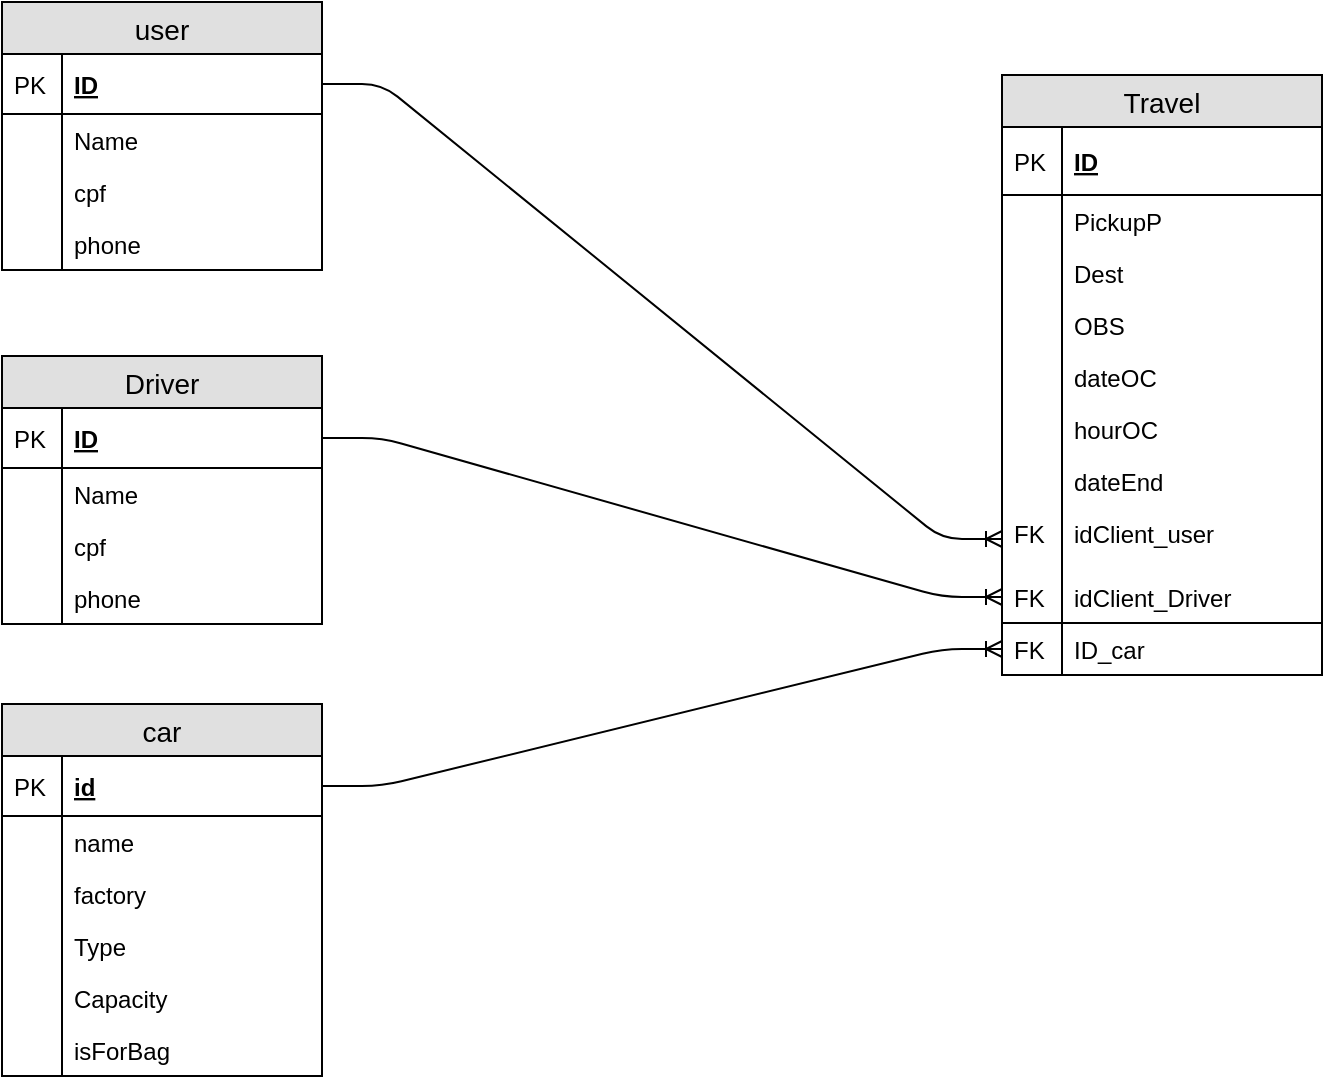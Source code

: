 <mxfile version="12.1.0" type="device" pages="1"><diagram id="Yo9X2UWu87_VzLokjqyb" name="Page-1"><mxGraphModel dx="1408" dy="699" grid="1" gridSize="10" guides="1" tooltips="1" connect="1" arrows="1" fold="1" page="1" pageScale="1" pageWidth="827" pageHeight="1169" math="0" shadow="0"><root><mxCell id="0"/><mxCell id="1" parent="0"/><mxCell id="LmkLiaBcBBgQpzDo_tDO-5" value="user" style="swimlane;fontStyle=0;childLayout=stackLayout;horizontal=1;startSize=26;fillColor=#e0e0e0;horizontalStack=0;resizeParent=1;resizeParentMax=0;resizeLast=0;collapsible=1;marginBottom=0;swimlaneFillColor=#ffffff;align=center;fontSize=14;" parent="1" vertex="1"><mxGeometry x="70" y="70" width="160" height="134" as="geometry"/></mxCell><mxCell id="LmkLiaBcBBgQpzDo_tDO-6" value="ID" style="shape=partialRectangle;top=0;left=0;right=0;bottom=1;align=left;verticalAlign=middle;fillColor=none;spacingLeft=34;spacingRight=4;overflow=hidden;rotatable=0;points=[[0,0.5],[1,0.5]];portConstraint=eastwest;dropTarget=0;fontStyle=5;fontSize=12;" parent="LmkLiaBcBBgQpzDo_tDO-5" vertex="1"><mxGeometry y="26" width="160" height="30" as="geometry"/></mxCell><mxCell id="LmkLiaBcBBgQpzDo_tDO-7" value="PK" style="shape=partialRectangle;top=0;left=0;bottom=0;fillColor=none;align=left;verticalAlign=middle;spacingLeft=4;spacingRight=4;overflow=hidden;rotatable=0;points=[];portConstraint=eastwest;part=1;fontSize=12;" parent="LmkLiaBcBBgQpzDo_tDO-6" vertex="1" connectable="0"><mxGeometry width="30" height="30" as="geometry"/></mxCell><mxCell id="LmkLiaBcBBgQpzDo_tDO-8" value="Name" style="shape=partialRectangle;top=0;left=0;right=0;bottom=0;align=left;verticalAlign=top;fillColor=none;spacingLeft=34;spacingRight=4;overflow=hidden;rotatable=0;points=[[0,0.5],[1,0.5]];portConstraint=eastwest;dropTarget=0;fontSize=12;" parent="LmkLiaBcBBgQpzDo_tDO-5" vertex="1"><mxGeometry y="56" width="160" height="26" as="geometry"/></mxCell><mxCell id="LmkLiaBcBBgQpzDo_tDO-9" value="" style="shape=partialRectangle;top=0;left=0;bottom=0;fillColor=none;align=left;verticalAlign=top;spacingLeft=4;spacingRight=4;overflow=hidden;rotatable=0;points=[];portConstraint=eastwest;part=1;fontSize=12;" parent="LmkLiaBcBBgQpzDo_tDO-8" vertex="1" connectable="0"><mxGeometry width="30" height="26" as="geometry"/></mxCell><mxCell id="LmkLiaBcBBgQpzDo_tDO-10" value="cpf" style="shape=partialRectangle;top=0;left=0;right=0;bottom=0;align=left;verticalAlign=top;fillColor=none;spacingLeft=34;spacingRight=4;overflow=hidden;rotatable=0;points=[[0,0.5],[1,0.5]];portConstraint=eastwest;dropTarget=0;fontSize=12;" parent="LmkLiaBcBBgQpzDo_tDO-5" vertex="1"><mxGeometry y="82" width="160" height="26" as="geometry"/></mxCell><mxCell id="LmkLiaBcBBgQpzDo_tDO-11" value="" style="shape=partialRectangle;top=0;left=0;bottom=0;fillColor=none;align=left;verticalAlign=top;spacingLeft=4;spacingRight=4;overflow=hidden;rotatable=0;points=[];portConstraint=eastwest;part=1;fontSize=12;" parent="LmkLiaBcBBgQpzDo_tDO-10" vertex="1" connectable="0"><mxGeometry width="30" height="26" as="geometry"/></mxCell><mxCell id="LmkLiaBcBBgQpzDo_tDO-12" value="phone" style="shape=partialRectangle;top=0;left=0;right=0;bottom=0;align=left;verticalAlign=top;fillColor=none;spacingLeft=34;spacingRight=4;overflow=hidden;rotatable=0;points=[[0,0.5],[1,0.5]];portConstraint=eastwest;dropTarget=0;fontSize=12;" parent="LmkLiaBcBBgQpzDo_tDO-5" vertex="1"><mxGeometry y="108" width="160" height="26" as="geometry"/></mxCell><mxCell id="LmkLiaBcBBgQpzDo_tDO-13" value="" style="shape=partialRectangle;top=0;left=0;bottom=0;fillColor=none;align=left;verticalAlign=top;spacingLeft=4;spacingRight=4;overflow=hidden;rotatable=0;points=[];portConstraint=eastwest;part=1;fontSize=12;" parent="LmkLiaBcBBgQpzDo_tDO-12" vertex="1" connectable="0"><mxGeometry width="30" height="26" as="geometry"/></mxCell><mxCell id="LmkLiaBcBBgQpzDo_tDO-28" value="Travel" style="swimlane;fontStyle=0;childLayout=stackLayout;horizontal=1;startSize=26;fillColor=#e0e0e0;horizontalStack=0;resizeParent=1;resizeParentMax=0;resizeLast=0;collapsible=1;marginBottom=0;swimlaneFillColor=#ffffff;align=center;fontSize=14;" parent="1" vertex="1"><mxGeometry x="570" y="106.5" width="160" height="300" as="geometry"/></mxCell><mxCell id="LmkLiaBcBBgQpzDo_tDO-29" value="ID" style="shape=partialRectangle;top=0;left=0;right=0;bottom=1;align=left;verticalAlign=middle;fillColor=none;spacingLeft=34;spacingRight=4;overflow=hidden;rotatable=0;points=[[0,0.5],[1,0.5]];portConstraint=eastwest;dropTarget=0;fontStyle=5;fontSize=12;" parent="LmkLiaBcBBgQpzDo_tDO-28" vertex="1"><mxGeometry y="26" width="160" height="34" as="geometry"/></mxCell><mxCell id="LmkLiaBcBBgQpzDo_tDO-30" value="PK" style="shape=partialRectangle;top=0;left=0;bottom=0;fillColor=none;align=left;verticalAlign=middle;spacingLeft=4;spacingRight=4;overflow=hidden;rotatable=0;points=[];portConstraint=eastwest;part=1;fontSize=12;" parent="LmkLiaBcBBgQpzDo_tDO-29" vertex="1" connectable="0"><mxGeometry width="30" height="34" as="geometry"/></mxCell><mxCell id="LmkLiaBcBBgQpzDo_tDO-31" value="PickupP" style="shape=partialRectangle;top=0;left=0;right=0;bottom=0;align=left;verticalAlign=top;fillColor=none;spacingLeft=34;spacingRight=4;overflow=hidden;rotatable=0;points=[[0,0.5],[1,0.5]];portConstraint=eastwest;dropTarget=0;fontSize=12;" parent="LmkLiaBcBBgQpzDo_tDO-28" vertex="1"><mxGeometry y="60" width="160" height="26" as="geometry"/></mxCell><mxCell id="LmkLiaBcBBgQpzDo_tDO-32" value="" style="shape=partialRectangle;top=0;left=0;bottom=0;fillColor=none;align=left;verticalAlign=top;spacingLeft=4;spacingRight=4;overflow=hidden;rotatable=0;points=[];portConstraint=eastwest;part=1;fontSize=12;" parent="LmkLiaBcBBgQpzDo_tDO-31" vertex="1" connectable="0"><mxGeometry width="30" height="26" as="geometry"/></mxCell><mxCell id="LmkLiaBcBBgQpzDo_tDO-33" value="Dest" style="shape=partialRectangle;top=0;left=0;right=0;bottom=0;align=left;verticalAlign=top;fillColor=none;spacingLeft=34;spacingRight=4;overflow=hidden;rotatable=0;points=[[0,0.5],[1,0.5]];portConstraint=eastwest;dropTarget=0;fontSize=12;" parent="LmkLiaBcBBgQpzDo_tDO-28" vertex="1"><mxGeometry y="86" width="160" height="26" as="geometry"/></mxCell><mxCell id="LmkLiaBcBBgQpzDo_tDO-34" value="" style="shape=partialRectangle;top=0;left=0;bottom=0;fillColor=none;align=left;verticalAlign=top;spacingLeft=4;spacingRight=4;overflow=hidden;rotatable=0;points=[];portConstraint=eastwest;part=1;fontSize=12;" parent="LmkLiaBcBBgQpzDo_tDO-33" vertex="1" connectable="0"><mxGeometry width="30" height="26" as="geometry"/></mxCell><mxCell id="LmkLiaBcBBgQpzDo_tDO-35" value="OBS" style="shape=partialRectangle;top=0;left=0;right=0;bottom=0;align=left;verticalAlign=top;fillColor=none;spacingLeft=34;spacingRight=4;overflow=hidden;rotatable=0;points=[[0,0.5],[1,0.5]];portConstraint=eastwest;dropTarget=0;fontSize=12;" parent="LmkLiaBcBBgQpzDo_tDO-28" vertex="1"><mxGeometry y="112" width="160" height="26" as="geometry"/></mxCell><mxCell id="LmkLiaBcBBgQpzDo_tDO-36" value="" style="shape=partialRectangle;top=0;left=0;bottom=0;fillColor=none;align=left;verticalAlign=top;spacingLeft=4;spacingRight=4;overflow=hidden;rotatable=0;points=[];portConstraint=eastwest;part=1;fontSize=12;" parent="LmkLiaBcBBgQpzDo_tDO-35" vertex="1" connectable="0"><mxGeometry width="30" height="26" as="geometry"/></mxCell><mxCell id="B7GCjlic0kJ-du0ESSUH-9" value="dateOC" style="shape=partialRectangle;top=0;left=0;right=0;bottom=0;align=left;verticalAlign=top;fillColor=none;spacingLeft=34;spacingRight=4;overflow=hidden;rotatable=0;points=[[0,0.5],[1,0.5]];portConstraint=eastwest;dropTarget=0;fontSize=12;" vertex="1" parent="LmkLiaBcBBgQpzDo_tDO-28"><mxGeometry y="138" width="160" height="26" as="geometry"/></mxCell><mxCell id="B7GCjlic0kJ-du0ESSUH-10" value="" style="shape=partialRectangle;top=0;left=0;bottom=0;fillColor=none;align=left;verticalAlign=top;spacingLeft=4;spacingRight=4;overflow=hidden;rotatable=0;points=[];portConstraint=eastwest;part=1;fontSize=12;" vertex="1" connectable="0" parent="B7GCjlic0kJ-du0ESSUH-9"><mxGeometry width="30" height="26" as="geometry"/></mxCell><mxCell id="B7GCjlic0kJ-du0ESSUH-13" value="hourOC&#10;" style="shape=partialRectangle;top=0;left=0;right=0;bottom=0;align=left;verticalAlign=top;fillColor=none;spacingLeft=34;spacingRight=4;overflow=hidden;rotatable=0;points=[[0,0.5],[1,0.5]];portConstraint=eastwest;dropTarget=0;fontSize=12;" vertex="1" parent="LmkLiaBcBBgQpzDo_tDO-28"><mxGeometry y="164" width="160" height="26" as="geometry"/></mxCell><mxCell id="B7GCjlic0kJ-du0ESSUH-14" value="" style="shape=partialRectangle;top=0;left=0;bottom=0;fillColor=none;align=left;verticalAlign=top;spacingLeft=4;spacingRight=4;overflow=hidden;rotatable=0;points=[];portConstraint=eastwest;part=1;fontSize=12;" vertex="1" connectable="0" parent="B7GCjlic0kJ-du0ESSUH-13"><mxGeometry width="30" height="26" as="geometry"/></mxCell><mxCell id="B7GCjlic0kJ-du0ESSUH-15" value="dateEnd" style="shape=partialRectangle;top=0;left=0;right=0;bottom=0;align=left;verticalAlign=top;fillColor=none;spacingLeft=34;spacingRight=4;overflow=hidden;rotatable=0;points=[[0,0.5],[1,0.5]];portConstraint=eastwest;dropTarget=0;fontSize=12;" vertex="1" parent="LmkLiaBcBBgQpzDo_tDO-28"><mxGeometry y="190" width="160" height="26" as="geometry"/></mxCell><mxCell id="B7GCjlic0kJ-du0ESSUH-16" value="" style="shape=partialRectangle;top=0;left=0;bottom=0;fillColor=none;align=left;verticalAlign=top;spacingLeft=4;spacingRight=4;overflow=hidden;rotatable=0;points=[];portConstraint=eastwest;part=1;fontSize=12;" vertex="1" connectable="0" parent="B7GCjlic0kJ-du0ESSUH-15"><mxGeometry width="30" height="26" as="geometry"/></mxCell><mxCell id="LmkLiaBcBBgQpzDo_tDO-37" value="idClient_user" style="shape=partialRectangle;top=0;left=0;right=0;bottom=0;align=left;verticalAlign=top;fillColor=none;spacingLeft=34;spacingRight=4;overflow=hidden;rotatable=0;points=[[0,0.5],[1,0.5]];portConstraint=eastwest;dropTarget=0;fontSize=12;" parent="LmkLiaBcBBgQpzDo_tDO-28" vertex="1"><mxGeometry y="216" width="160" height="32" as="geometry"/></mxCell><mxCell id="LmkLiaBcBBgQpzDo_tDO-38" value="FK" style="shape=partialRectangle;top=0;left=0;bottom=0;fillColor=none;align=left;verticalAlign=top;spacingLeft=4;spacingRight=4;overflow=hidden;rotatable=0;points=[];portConstraint=eastwest;part=1;fontSize=12;" parent="LmkLiaBcBBgQpzDo_tDO-37" vertex="1" connectable="0"><mxGeometry width="30" height="32" as="geometry"/></mxCell><mxCell id="LmkLiaBcBBgQpzDo_tDO-39" value="idClient_Driver" style="shape=partialRectangle;top=0;left=0;right=0;bottom=1;align=left;verticalAlign=top;fillColor=none;spacingLeft=34;spacingRight=4;overflow=hidden;rotatable=0;points=[[0,0.5],[1,0.5]];portConstraint=eastwest;dropTarget=0;fontSize=12;" parent="LmkLiaBcBBgQpzDo_tDO-28" vertex="1"><mxGeometry y="248" width="160" height="26" as="geometry"/></mxCell><mxCell id="LmkLiaBcBBgQpzDo_tDO-40" value="FK" style="shape=partialRectangle;top=0;left=0;bottom=0;fillColor=none;align=left;verticalAlign=top;spacingLeft=4;spacingRight=4;overflow=hidden;rotatable=0;points=[];portConstraint=eastwest;part=1;fontSize=12;" parent="LmkLiaBcBBgQpzDo_tDO-39" vertex="1" connectable="0"><mxGeometry width="30" height="26" as="geometry"/></mxCell><mxCell id="LmkLiaBcBBgQpzDo_tDO-56" value="ID_car&#10;" style="shape=partialRectangle;top=0;left=0;right=0;bottom=1;align=left;verticalAlign=top;fillColor=none;spacingLeft=34;spacingRight=4;overflow=hidden;rotatable=0;points=[[0,0.5],[1,0.5]];portConstraint=eastwest;dropTarget=0;fontSize=12;" parent="LmkLiaBcBBgQpzDo_tDO-28" vertex="1"><mxGeometry y="274" width="160" height="26" as="geometry"/></mxCell><mxCell id="LmkLiaBcBBgQpzDo_tDO-57" value="FK" style="shape=partialRectangle;top=0;left=0;bottom=0;fillColor=none;align=left;verticalAlign=top;spacingLeft=4;spacingRight=4;overflow=hidden;rotatable=0;points=[];portConstraint=eastwest;part=1;fontSize=12;" parent="LmkLiaBcBBgQpzDo_tDO-56" vertex="1" connectable="0"><mxGeometry width="30" height="26" as="geometry"/></mxCell><mxCell id="LmkLiaBcBBgQpzDo_tDO-43" value="Driver" style="swimlane;fontStyle=0;childLayout=stackLayout;horizontal=1;startSize=26;fillColor=#e0e0e0;horizontalStack=0;resizeParent=1;resizeParentMax=0;resizeLast=0;collapsible=1;marginBottom=0;swimlaneFillColor=#ffffff;align=center;fontSize=14;" parent="1" vertex="1"><mxGeometry x="70" y="247" width="160" height="134" as="geometry"/></mxCell><mxCell id="LmkLiaBcBBgQpzDo_tDO-44" value="ID" style="shape=partialRectangle;top=0;left=0;right=0;bottom=1;align=left;verticalAlign=middle;fillColor=none;spacingLeft=34;spacingRight=4;overflow=hidden;rotatable=0;points=[[0,0.5],[1,0.5]];portConstraint=eastwest;dropTarget=0;fontStyle=5;fontSize=12;" parent="LmkLiaBcBBgQpzDo_tDO-43" vertex="1"><mxGeometry y="26" width="160" height="30" as="geometry"/></mxCell><mxCell id="LmkLiaBcBBgQpzDo_tDO-45" value="PK" style="shape=partialRectangle;top=0;left=0;bottom=0;fillColor=none;align=left;verticalAlign=middle;spacingLeft=4;spacingRight=4;overflow=hidden;rotatable=0;points=[];portConstraint=eastwest;part=1;fontSize=12;" parent="LmkLiaBcBBgQpzDo_tDO-44" vertex="1" connectable="0"><mxGeometry width="30" height="30" as="geometry"/></mxCell><mxCell id="LmkLiaBcBBgQpzDo_tDO-46" value="Name" style="shape=partialRectangle;top=0;left=0;right=0;bottom=0;align=left;verticalAlign=top;fillColor=none;spacingLeft=34;spacingRight=4;overflow=hidden;rotatable=0;points=[[0,0.5],[1,0.5]];portConstraint=eastwest;dropTarget=0;fontSize=12;" parent="LmkLiaBcBBgQpzDo_tDO-43" vertex="1"><mxGeometry y="56" width="160" height="26" as="geometry"/></mxCell><mxCell id="LmkLiaBcBBgQpzDo_tDO-47" value="" style="shape=partialRectangle;top=0;left=0;bottom=0;fillColor=none;align=left;verticalAlign=top;spacingLeft=4;spacingRight=4;overflow=hidden;rotatable=0;points=[];portConstraint=eastwest;part=1;fontSize=12;" parent="LmkLiaBcBBgQpzDo_tDO-46" vertex="1" connectable="0"><mxGeometry width="30" height="26" as="geometry"/></mxCell><mxCell id="LmkLiaBcBBgQpzDo_tDO-48" value="cpf" style="shape=partialRectangle;top=0;left=0;right=0;bottom=0;align=left;verticalAlign=top;fillColor=none;spacingLeft=34;spacingRight=4;overflow=hidden;rotatable=0;points=[[0,0.5],[1,0.5]];portConstraint=eastwest;dropTarget=0;fontSize=12;" parent="LmkLiaBcBBgQpzDo_tDO-43" vertex="1"><mxGeometry y="82" width="160" height="26" as="geometry"/></mxCell><mxCell id="LmkLiaBcBBgQpzDo_tDO-49" value="" style="shape=partialRectangle;top=0;left=0;bottom=0;fillColor=none;align=left;verticalAlign=top;spacingLeft=4;spacingRight=4;overflow=hidden;rotatable=0;points=[];portConstraint=eastwest;part=1;fontSize=12;" parent="LmkLiaBcBBgQpzDo_tDO-48" vertex="1" connectable="0"><mxGeometry width="30" height="26" as="geometry"/></mxCell><mxCell id="LmkLiaBcBBgQpzDo_tDO-50" value="phone" style="shape=partialRectangle;top=0;left=0;right=0;bottom=0;align=left;verticalAlign=top;fillColor=none;spacingLeft=34;spacingRight=4;overflow=hidden;rotatable=0;points=[[0,0.5],[1,0.5]];portConstraint=eastwest;dropTarget=0;fontSize=12;" parent="LmkLiaBcBBgQpzDo_tDO-43" vertex="1"><mxGeometry y="108" width="160" height="26" as="geometry"/></mxCell><mxCell id="LmkLiaBcBBgQpzDo_tDO-51" value="" style="shape=partialRectangle;top=0;left=0;bottom=0;fillColor=none;align=left;verticalAlign=top;spacingLeft=4;spacingRight=4;overflow=hidden;rotatable=0;points=[];portConstraint=eastwest;part=1;fontSize=12;" parent="LmkLiaBcBBgQpzDo_tDO-50" vertex="1" connectable="0"><mxGeometry width="30" height="26" as="geometry"/></mxCell><mxCell id="LmkLiaBcBBgQpzDo_tDO-54" value="" style="edgeStyle=entityRelationEdgeStyle;fontSize=12;html=1;endArrow=ERoneToMany;entryX=0;entryY=0.5;entryDx=0;entryDy=0;" parent="1" source="LmkLiaBcBBgQpzDo_tDO-6" target="LmkLiaBcBBgQpzDo_tDO-37" edge="1"><mxGeometry width="100" height="100" relative="1" as="geometry"><mxPoint x="80" y="488.5" as="sourcePoint"/><mxPoint x="380" y="198.5" as="targetPoint"/></mxGeometry></mxCell><mxCell id="LmkLiaBcBBgQpzDo_tDO-55" value="" style="edgeStyle=entityRelationEdgeStyle;fontSize=12;html=1;endArrow=ERoneToMany;entryX=0;entryY=0.5;entryDx=0;entryDy=0;exitX=1;exitY=0.5;exitDx=0;exitDy=0;" parent="1" source="LmkLiaBcBBgQpzDo_tDO-44" target="LmkLiaBcBBgQpzDo_tDO-39" edge="1"><mxGeometry width="100" height="100" relative="1" as="geometry"><mxPoint x="80" y="488.5" as="sourcePoint"/><mxPoint x="180" y="388.5" as="targetPoint"/></mxGeometry></mxCell><mxCell id="LmkLiaBcBBgQpzDo_tDO-58" value="car" style="swimlane;fontStyle=0;childLayout=stackLayout;horizontal=1;startSize=26;fillColor=#e0e0e0;horizontalStack=0;resizeParent=1;resizeParentMax=0;resizeLast=0;collapsible=1;marginBottom=0;swimlaneFillColor=#ffffff;align=center;fontSize=14;" parent="1" vertex="1"><mxGeometry x="70" y="421" width="160" height="186" as="geometry"/></mxCell><mxCell id="LmkLiaBcBBgQpzDo_tDO-59" value="id" style="shape=partialRectangle;top=0;left=0;right=0;bottom=1;align=left;verticalAlign=middle;fillColor=none;spacingLeft=34;spacingRight=4;overflow=hidden;rotatable=0;points=[[0,0.5],[1,0.5]];portConstraint=eastwest;dropTarget=0;fontStyle=5;fontSize=12;" parent="LmkLiaBcBBgQpzDo_tDO-58" vertex="1"><mxGeometry y="26" width="160" height="30" as="geometry"/></mxCell><mxCell id="LmkLiaBcBBgQpzDo_tDO-60" value="PK" style="shape=partialRectangle;top=0;left=0;bottom=0;fillColor=none;align=left;verticalAlign=middle;spacingLeft=4;spacingRight=4;overflow=hidden;rotatable=0;points=[];portConstraint=eastwest;part=1;fontSize=12;" parent="LmkLiaBcBBgQpzDo_tDO-59" vertex="1" connectable="0"><mxGeometry width="30" height="30" as="geometry"/></mxCell><mxCell id="LmkLiaBcBBgQpzDo_tDO-61" value="name" style="shape=partialRectangle;top=0;left=0;right=0;bottom=0;align=left;verticalAlign=top;fillColor=none;spacingLeft=34;spacingRight=4;overflow=hidden;rotatable=0;points=[[0,0.5],[1,0.5]];portConstraint=eastwest;dropTarget=0;fontSize=12;" parent="LmkLiaBcBBgQpzDo_tDO-58" vertex="1"><mxGeometry y="56" width="160" height="26" as="geometry"/></mxCell><mxCell id="LmkLiaBcBBgQpzDo_tDO-62" value="" style="shape=partialRectangle;top=0;left=0;bottom=0;fillColor=none;align=left;verticalAlign=top;spacingLeft=4;spacingRight=4;overflow=hidden;rotatable=0;points=[];portConstraint=eastwest;part=1;fontSize=12;" parent="LmkLiaBcBBgQpzDo_tDO-61" vertex="1" connectable="0"><mxGeometry width="30" height="26" as="geometry"/></mxCell><mxCell id="LmkLiaBcBBgQpzDo_tDO-63" value="factory" style="shape=partialRectangle;top=0;left=0;right=0;bottom=0;align=left;verticalAlign=top;fillColor=none;spacingLeft=34;spacingRight=4;overflow=hidden;rotatable=0;points=[[0,0.5],[1,0.5]];portConstraint=eastwest;dropTarget=0;fontSize=12;" parent="LmkLiaBcBBgQpzDo_tDO-58" vertex="1"><mxGeometry y="82" width="160" height="26" as="geometry"/></mxCell><mxCell id="LmkLiaBcBBgQpzDo_tDO-64" value="" style="shape=partialRectangle;top=0;left=0;bottom=0;fillColor=none;align=left;verticalAlign=top;spacingLeft=4;spacingRight=4;overflow=hidden;rotatable=0;points=[];portConstraint=eastwest;part=1;fontSize=12;" parent="LmkLiaBcBBgQpzDo_tDO-63" vertex="1" connectable="0"><mxGeometry width="30" height="26" as="geometry"/></mxCell><mxCell id="LmkLiaBcBBgQpzDo_tDO-65" value="Type" style="shape=partialRectangle;top=0;left=0;right=0;bottom=0;align=left;verticalAlign=top;fillColor=none;spacingLeft=34;spacingRight=4;overflow=hidden;rotatable=0;points=[[0,0.5],[1,0.5]];portConstraint=eastwest;dropTarget=0;fontSize=12;" parent="LmkLiaBcBBgQpzDo_tDO-58" vertex="1"><mxGeometry y="108" width="160" height="26" as="geometry"/></mxCell><mxCell id="LmkLiaBcBBgQpzDo_tDO-66" value="" style="shape=partialRectangle;top=0;left=0;bottom=0;fillColor=none;align=left;verticalAlign=top;spacingLeft=4;spacingRight=4;overflow=hidden;rotatable=0;points=[];portConstraint=eastwest;part=1;fontSize=12;" parent="LmkLiaBcBBgQpzDo_tDO-65" vertex="1" connectable="0"><mxGeometry width="30" height="26" as="geometry"/></mxCell><mxCell id="LmkLiaBcBBgQpzDo_tDO-67" value="Capacity" style="shape=partialRectangle;top=0;left=0;right=0;bottom=0;align=left;verticalAlign=top;fillColor=none;spacingLeft=34;spacingRight=4;overflow=hidden;rotatable=0;points=[[0,0.5],[1,0.5]];portConstraint=eastwest;dropTarget=0;fontSize=12;" parent="LmkLiaBcBBgQpzDo_tDO-58" vertex="1"><mxGeometry y="134" width="160" height="26" as="geometry"/></mxCell><mxCell id="LmkLiaBcBBgQpzDo_tDO-68" value="" style="shape=partialRectangle;top=0;left=0;bottom=0;fillColor=none;align=left;verticalAlign=top;spacingLeft=4;spacingRight=4;overflow=hidden;rotatable=0;points=[];portConstraint=eastwest;part=1;fontSize=12;" parent="LmkLiaBcBBgQpzDo_tDO-67" vertex="1" connectable="0"><mxGeometry width="30" height="26" as="geometry"/></mxCell><mxCell id="LmkLiaBcBBgQpzDo_tDO-69" value="isForBag" style="shape=partialRectangle;top=0;left=0;right=0;bottom=1;align=left;verticalAlign=top;fillColor=none;spacingLeft=34;spacingRight=4;overflow=hidden;rotatable=0;points=[[0,0.5],[1,0.5]];portConstraint=eastwest;dropTarget=0;fontSize=12;" parent="LmkLiaBcBBgQpzDo_tDO-58" vertex="1"><mxGeometry y="160" width="160" height="26" as="geometry"/></mxCell><mxCell id="LmkLiaBcBBgQpzDo_tDO-70" value="" style="shape=partialRectangle;top=0;left=0;bottom=0;fillColor=none;align=left;verticalAlign=top;spacingLeft=4;spacingRight=4;overflow=hidden;rotatable=0;points=[];portConstraint=eastwest;part=1;fontSize=12;" parent="LmkLiaBcBBgQpzDo_tDO-69" vertex="1" connectable="0"><mxGeometry width="30" height="26" as="geometry"/></mxCell><mxCell id="LmkLiaBcBBgQpzDo_tDO-71" value="" style="edgeStyle=entityRelationEdgeStyle;fontSize=12;html=1;endArrow=ERoneToMany;exitX=1;exitY=0.5;exitDx=0;exitDy=0;entryX=0;entryY=0.5;entryDx=0;entryDy=0;" parent="1" source="LmkLiaBcBBgQpzDo_tDO-59" target="LmkLiaBcBBgQpzDo_tDO-56" edge="1"><mxGeometry width="100" height="100" relative="1" as="geometry"><mxPoint x="80" y="698.5" as="sourcePoint"/><mxPoint x="400" y="218.5" as="targetPoint"/></mxGeometry></mxCell></root></mxGraphModel></diagram></mxfile>